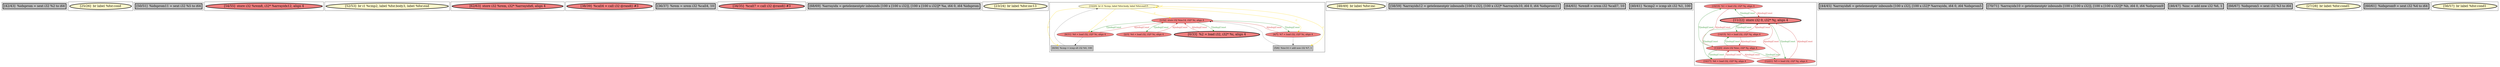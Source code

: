 
digraph G {





subgraph cluster22 {


node695 [penwidth=3.0,fontsize=20,fillcolor=grey,label="[42/43]  %idxprom = sext i32 %2 to i64",shape=rectangle,style=filled ]



}

subgraph cluster20 {


node693 [penwidth=3.0,fontsize=20,fillcolor=lemonchiffon,label="[25/26]  br label %for.cond",shape=ellipse,style=filled ]



}

subgraph cluster18 {


node691 [penwidth=3.0,fontsize=20,fillcolor=grey,label="[50/51]  %idxprom11 = sext i32 %5 to i64",shape=rectangle,style=filled ]



}

subgraph cluster16 {


node689 [penwidth=3.0,fontsize=20,fillcolor=lightcoral,label="[54/55]  store i32 %rem8, i32* %arrayidx12, align 4",shape=ellipse,style=filled ]



}

subgraph cluster17 {


node690 [penwidth=3.0,fontsize=20,fillcolor=lemonchiffon,label="[52/53]  br i1 %cmp2, label %for.body3, label %for.end",shape=ellipse,style=filled ]



}

subgraph cluster4 {


node672 [penwidth=3.0,fontsize=20,fillcolor=lightcoral,label="[62/63]  store i32 %rem, i32* %arrayidx6, align 4",shape=ellipse,style=filled ]



}

subgraph cluster3 {


node671 [penwidth=3.0,fontsize=20,fillcolor=lightcoral,label="[38/39]  %call4 = call i32 @rand() #3",shape=ellipse,style=filled ]



}

subgraph cluster2 {


node670 [penwidth=3.0,fontsize=20,fillcolor=grey,label="[36/37]  %rem = srem i32 %call4, 10",shape=rectangle,style=filled ]



}

subgraph cluster1 {


node669 [penwidth=3.0,fontsize=20,fillcolor=lightcoral,label="[34/35]  %call7 = call i32 @rand() #3",shape=ellipse,style=filled ]



}

subgraph cluster12 {


node685 [penwidth=3.0,fontsize=20,fillcolor=grey,label="[68/69]  %arrayidx = getelementptr inbounds [100 x [100 x i32]], [100 x [100 x i32]]* %a, i64 0, i64 %idxprom",shape=rectangle,style=filled ]



}

subgraph cluster5 {


node673 [penwidth=3.0,fontsize=20,fillcolor=lemonchiffon,label="[23/24]  br label %for.inc13",shape=ellipse,style=filled ]



}

subgraph cluster0 {


node668 [fillcolor=lemonchiffon,label="[10/29]  br i1 %cmp, label %for.body, label %for.end15",shape=ellipse,style=filled ]
node667 [fillcolor=grey,label="[9/30]  %cmp = icmp slt i32 %0, 100",shape=rectangle,style=filled ]
node662 [fillcolor=lightcoral,label="[1/32]  store i32 %inc14, i32* %i, align 4",shape=ellipse,style=filled ]
node663 [penwidth=3.0,fontsize=20,fillcolor=lightcoral,label="[0/33]  %2 = load i32, i32* %i, align 4",shape=ellipse,style=filled ]
node661 [fillcolor=grey,label="[5/6]  %inc14 = add nsw i32 %7, 1",shape=rectangle,style=filled ]
node664 [fillcolor=lightcoral,label="[8/31]  %0 = load i32, i32* %i, align 4",shape=ellipse,style=filled ]
node666 [fillcolor=lightcoral,label="[4/7]  %7 = load i32, i32* %i, align 4",shape=ellipse,style=filled ]
node665 [fillcolor=lightcoral,label="[2/3]  %4 = load i32, i32* %i, align 4",shape=ellipse,style=filled ]

node668->node662 [style=solid,color=gold,label="C",penwidth=1.0,fontcolor=gold ]
node661->node662 [style=solid,color=black,label="",penwidth=0.5,fontcolor=black ]
node662->node665 [style=solid,color=forestgreen,label="T|indep|Const",penwidth=1.0,fontcolor=forestgreen ]
node668->node666 [style=solid,color=gold,label="C",penwidth=1.0,fontcolor=gold ]
node666->node661 [style=solid,color=black,label="",penwidth=0.5,fontcolor=black ]
node666->node662 [style=solid,color=firebrick3,label="A|indep|Const",penwidth=1.0,fontcolor=firebrick3 ]
node662->node666 [style=solid,color=forestgreen,label="T|indep|Const",penwidth=1.0,fontcolor=forestgreen ]
node668->node668 [style=solid,color=gold,label="C",penwidth=1.0,fontcolor=gold ]
node662->node664 [style=solid,color=forestgreen,label="T|indep|Const",penwidth=1.0,fontcolor=forestgreen ]
node664->node662 [style=solid,color=firebrick3,label="A|indep|Const",penwidth=1.0,fontcolor=firebrick3 ]
node668->node664 [style=solid,color=gold,label="C",penwidth=1.0,fontcolor=gold ]
node664->node667 [style=solid,color=black,label="",penwidth=0.5,fontcolor=black ]
node662->node663 [style=solid,color=forestgreen,label="T|indep|Const",penwidth=1.0,fontcolor=forestgreen ]
node665->node662 [style=solid,color=firebrick3,label="A|indep|Const",penwidth=1.0,fontcolor=firebrick3 ]
node663->node662 [style=solid,color=firebrick3,label="A|indep|Const",penwidth=1.0,fontcolor=firebrick3 ]
node668->node667 [style=solid,color=gold,label="C",penwidth=1.0,fontcolor=gold ]
node668->node661 [style=solid,color=gold,label="C",penwidth=1.0,fontcolor=gold ]
node667->node668 [style=solid,color=black,label="",penwidth=0.5,fontcolor=black ]


}

subgraph cluster6 {


node674 [penwidth=3.0,fontsize=20,fillcolor=lemonchiffon,label="[48/49]  br label %for.inc",shape=ellipse,style=filled ]



}

subgraph cluster14 {


node687 [penwidth=3.0,fontsize=20,fillcolor=grey,label="[58/59]  %arrayidx12 = getelementptr inbounds [100 x i32], [100 x i32]* %arrayidx10, i64 0, i64 %idxprom11",shape=rectangle,style=filled ]



}

subgraph cluster7 {


node675 [penwidth=3.0,fontsize=20,fillcolor=grey,label="[64/65]  %rem8 = srem i32 %call7, 10",shape=rectangle,style=filled ]



}

subgraph cluster23 {


node696 [penwidth=3.0,fontsize=20,fillcolor=grey,label="[40/41]  %cmp2 = icmp slt i32 %1, 100",shape=rectangle,style=filled ]



}

subgraph cluster8 {


node679 [fillcolor=lightcoral,label="[18/19]  %1 = load i32, i32* %j, align 4",shape=ellipse,style=filled ]
node681 [fillcolor=lightcoral,label="[12/21]  %5 = load i32, i32* %j, align 4",shape=ellipse,style=filled ]
node680 [penwidth=3.0,fontsize=20,fillcolor=lightcoral,label="[11/22]  store i32 0, i32* %j, align 4",shape=ellipse,style=filled ]
node678 [fillcolor=lightcoral,label="[13/20]  store i32 %inc, i32* %j, align 4",shape=ellipse,style=filled ]
node676 [fillcolor=lightcoral,label="[16/17]  %6 = load i32, i32* %j, align 4",shape=ellipse,style=filled ]
node677 [fillcolor=lightcoral,label="[14/15]  %3 = load i32, i32* %j, align 4",shape=ellipse,style=filled ]

node676->node678 [style=solid,color=firebrick3,label="A|indep|Const",penwidth=1.0,fontcolor=firebrick3 ]
node677->node678 [style=solid,color=firebrick3,label="A|indep|Const",penwidth=1.0,fontcolor=firebrick3 ]
node678->node677 [style=solid,color=forestgreen,label="T|indep|Const",penwidth=1.0,fontcolor=forestgreen ]
node678->node679 [style=solid,color=forestgreen,label="T|indep|Const",penwidth=1.0,fontcolor=forestgreen ]
node679->node678 [style=solid,color=firebrick3,label="A|indep|Const",penwidth=1.0,fontcolor=firebrick3 ]
node677->node680 [style=solid,color=firebrick3,label="A|indep|Const",penwidth=1.0,fontcolor=firebrick3 ]
node678->node676 [style=solid,color=forestgreen,label="T|indep|Const",penwidth=1.0,fontcolor=forestgreen ]
node680->node677 [style=solid,color=forestgreen,label="T|indep|Const",penwidth=1.0,fontcolor=forestgreen ]
node676->node680 [style=solid,color=firebrick3,label="A|indep|Const",penwidth=1.0,fontcolor=firebrick3 ]
node680->node676 [style=solid,color=forestgreen,label="T|indep|Const",penwidth=1.0,fontcolor=forestgreen ]
node680->node679 [style=solid,color=forestgreen,label="T|indep|Const",penwidth=1.0,fontcolor=forestgreen ]
node679->node680 [style=solid,color=firebrick3,label="A|indep|Const",penwidth=1.0,fontcolor=firebrick3 ]
node681->node680 [style=solid,color=firebrick3,label="A|indep|Const",penwidth=1.0,fontcolor=firebrick3 ]
node681->node678 [style=solid,color=firebrick3,label="A|indep|Const",penwidth=1.0,fontcolor=firebrick3 ]
node678->node681 [style=solid,color=forestgreen,label="T|indep|Const",penwidth=1.0,fontcolor=forestgreen ]
node680->node681 [style=solid,color=forestgreen,label="T|indep|Const",penwidth=1.0,fontcolor=forestgreen ]


}

subgraph cluster21 {


node694 [penwidth=3.0,fontsize=20,fillcolor=grey,label="[44/45]  %arrayidx6 = getelementptr inbounds [100 x i32], [100 x i32]* %arrayidx, i64 0, i64 %idxprom5",shape=rectangle,style=filled ]



}

subgraph cluster9 {


node682 [penwidth=3.0,fontsize=20,fillcolor=grey,label="[70/71]  %arrayidx10 = getelementptr inbounds [100 x [100 x i32]], [100 x [100 x i32]]* %b, i64 0, i64 %idxprom9",shape=rectangle,style=filled ]



}

subgraph cluster19 {


node692 [penwidth=3.0,fontsize=20,fillcolor=grey,label="[46/47]  %inc = add nsw i32 %6, 1",shape=rectangle,style=filled ]



}

subgraph cluster10 {


node683 [penwidth=3.0,fontsize=20,fillcolor=grey,label="[66/67]  %idxprom5 = sext i32 %3 to i64",shape=rectangle,style=filled ]



}

subgraph cluster11 {


node684 [penwidth=3.0,fontsize=20,fillcolor=lemonchiffon,label="[27/28]  br label %for.cond1",shape=ellipse,style=filled ]



}

subgraph cluster13 {


node686 [penwidth=3.0,fontsize=20,fillcolor=grey,label="[60/61]  %idxprom9 = sext i32 %4 to i64",shape=rectangle,style=filled ]



}

subgraph cluster15 {


node688 [penwidth=3.0,fontsize=20,fillcolor=lemonchiffon,label="[56/57]  br label %for.cond1",shape=ellipse,style=filled ]



}

}
